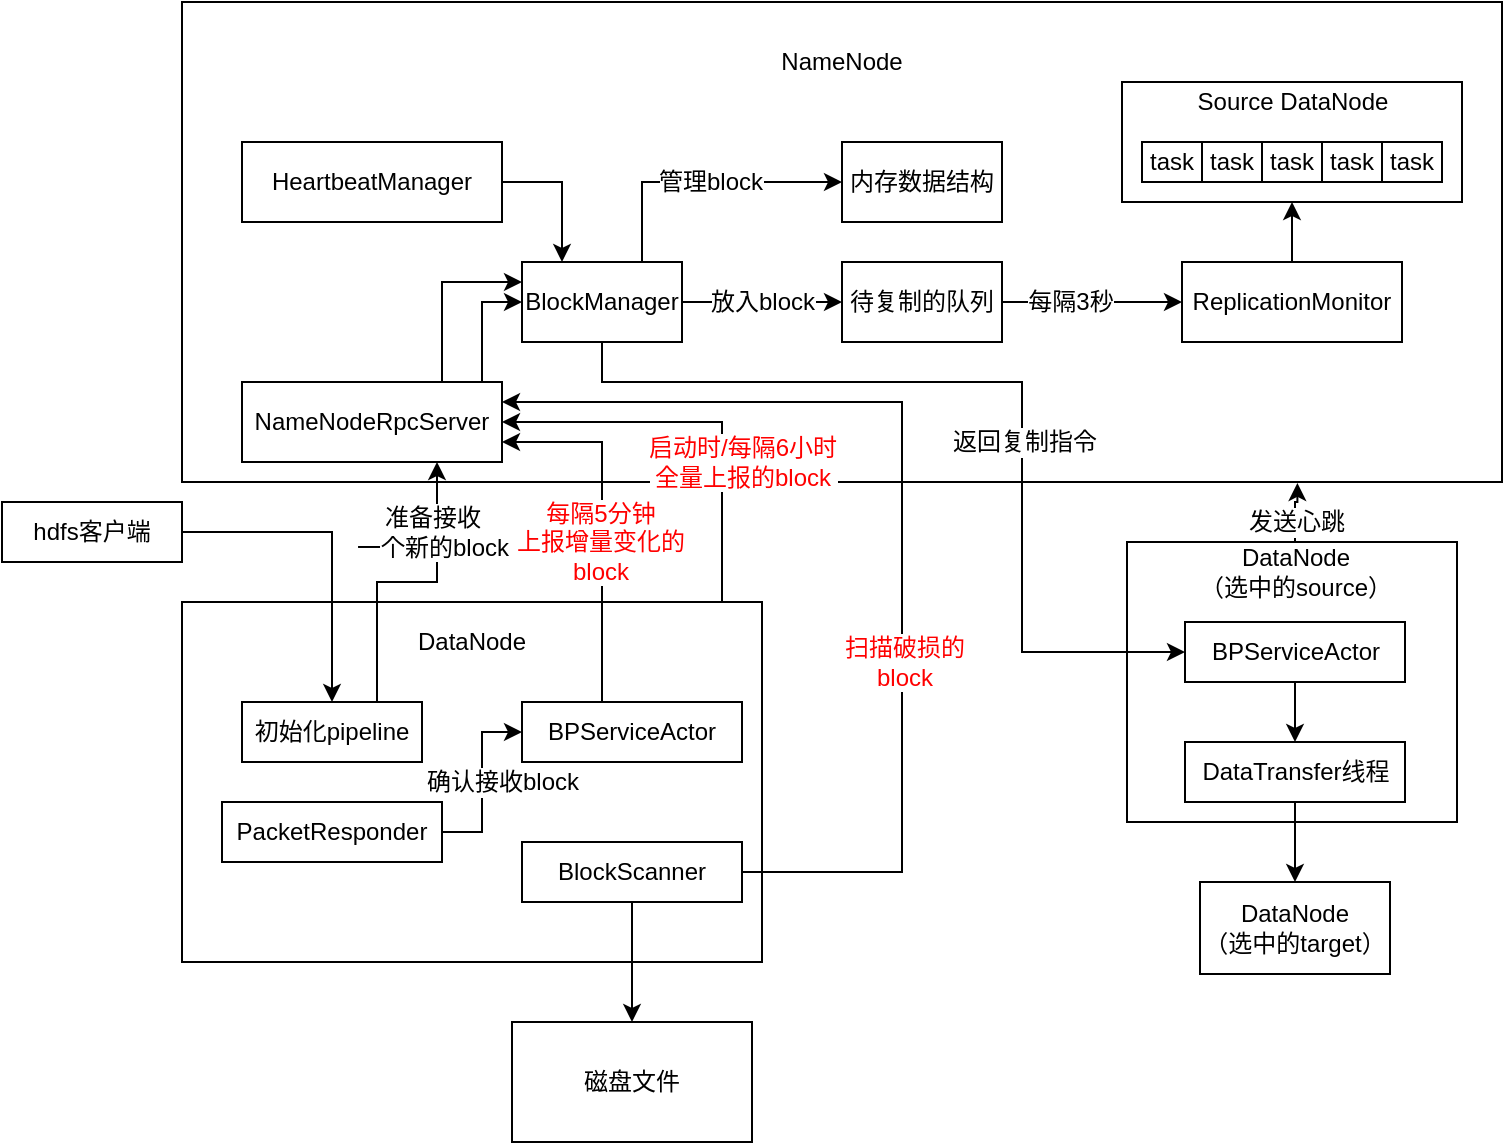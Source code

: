 <mxfile version="12.5.5" type="github">
  <diagram id="RKnLfBxMeZX2sV_eoKo-" name="第 1 页">
    <mxGraphModel dx="1221" dy="645" grid="1" gridSize="10" guides="1" tooltips="1" connect="1" arrows="1" fold="1" page="1" pageScale="1" pageWidth="827" pageHeight="1169" math="0" shadow="0">
      <root>
        <mxCell id="0"/>
        <mxCell id="1" parent="0"/>
        <mxCell id="ZlRSLeDhTzatzAjQkpeC-1" value="" style="rounded=0;whiteSpace=wrap;html=1;" vertex="1" parent="1">
          <mxGeometry x="90" y="80" width="660" height="240" as="geometry"/>
        </mxCell>
        <mxCell id="ZlRSLeDhTzatzAjQkpeC-2" value="NameNode" style="text;html=1;strokeColor=none;fillColor=none;align=center;verticalAlign=middle;whiteSpace=wrap;rounded=0;" vertex="1" parent="1">
          <mxGeometry x="400" y="100" width="40" height="20" as="geometry"/>
        </mxCell>
        <mxCell id="ZlRSLeDhTzatzAjQkpeC-8" style="edgeStyle=orthogonalEdgeStyle;rounded=0;orthogonalLoop=1;jettySize=auto;html=1;exitX=0.75;exitY=0;exitDx=0;exitDy=0;entryX=0;entryY=0.5;entryDx=0;entryDy=0;" edge="1" parent="1" source="ZlRSLeDhTzatzAjQkpeC-3" target="ZlRSLeDhTzatzAjQkpeC-7">
          <mxGeometry relative="1" as="geometry"/>
        </mxCell>
        <mxCell id="ZlRSLeDhTzatzAjQkpeC-9" value="管理block" style="text;html=1;align=center;verticalAlign=middle;resizable=0;points=[];labelBackgroundColor=#ffffff;" vertex="1" connectable="0" parent="ZlRSLeDhTzatzAjQkpeC-8">
          <mxGeometry x="0.054" relative="1" as="geometry">
            <mxPoint as="offset"/>
          </mxGeometry>
        </mxCell>
        <mxCell id="ZlRSLeDhTzatzAjQkpeC-11" style="edgeStyle=orthogonalEdgeStyle;rounded=0;orthogonalLoop=1;jettySize=auto;html=1;" edge="1" parent="1" source="ZlRSLeDhTzatzAjQkpeC-3" target="ZlRSLeDhTzatzAjQkpeC-10">
          <mxGeometry relative="1" as="geometry"/>
        </mxCell>
        <mxCell id="ZlRSLeDhTzatzAjQkpeC-12" value="放入block" style="text;html=1;align=center;verticalAlign=middle;resizable=0;points=[];labelBackgroundColor=#ffffff;" vertex="1" connectable="0" parent="ZlRSLeDhTzatzAjQkpeC-11">
          <mxGeometry x="-0.255" y="-1" relative="1" as="geometry">
            <mxPoint x="10" y="-1" as="offset"/>
          </mxGeometry>
        </mxCell>
        <mxCell id="ZlRSLeDhTzatzAjQkpeC-3" value="BlockManager" style="rounded=0;whiteSpace=wrap;html=1;" vertex="1" parent="1">
          <mxGeometry x="260" y="210" width="80" height="40" as="geometry"/>
        </mxCell>
        <mxCell id="ZlRSLeDhTzatzAjQkpeC-31" style="edgeStyle=orthogonalEdgeStyle;rounded=0;orthogonalLoop=1;jettySize=auto;html=1;entryX=0.25;entryY=0;entryDx=0;entryDy=0;" edge="1" parent="1" source="ZlRSLeDhTzatzAjQkpeC-5" target="ZlRSLeDhTzatzAjQkpeC-3">
          <mxGeometry relative="1" as="geometry"/>
        </mxCell>
        <mxCell id="ZlRSLeDhTzatzAjQkpeC-5" value="HeartbeatManager" style="rounded=0;whiteSpace=wrap;html=1;" vertex="1" parent="1">
          <mxGeometry x="120" y="150" width="130" height="40" as="geometry"/>
        </mxCell>
        <mxCell id="ZlRSLeDhTzatzAjQkpeC-7" value="内存数据结构" style="rounded=0;whiteSpace=wrap;html=1;" vertex="1" parent="1">
          <mxGeometry x="420" y="150" width="80" height="40" as="geometry"/>
        </mxCell>
        <mxCell id="ZlRSLeDhTzatzAjQkpeC-15" style="edgeStyle=orthogonalEdgeStyle;rounded=0;orthogonalLoop=1;jettySize=auto;html=1;entryX=0;entryY=0.5;entryDx=0;entryDy=0;" edge="1" parent="1" source="ZlRSLeDhTzatzAjQkpeC-10" target="ZlRSLeDhTzatzAjQkpeC-13">
          <mxGeometry relative="1" as="geometry"/>
        </mxCell>
        <mxCell id="ZlRSLeDhTzatzAjQkpeC-16" value="每隔3秒" style="text;html=1;align=center;verticalAlign=middle;resizable=0;points=[];labelBackgroundColor=#ffffff;" vertex="1" connectable="0" parent="ZlRSLeDhTzatzAjQkpeC-15">
          <mxGeometry x="-0.258" relative="1" as="geometry">
            <mxPoint as="offset"/>
          </mxGeometry>
        </mxCell>
        <mxCell id="ZlRSLeDhTzatzAjQkpeC-10" value="待复制的队列" style="rounded=0;whiteSpace=wrap;html=1;" vertex="1" parent="1">
          <mxGeometry x="420" y="210" width="80" height="40" as="geometry"/>
        </mxCell>
        <mxCell id="ZlRSLeDhTzatzAjQkpeC-30" style="edgeStyle=orthogonalEdgeStyle;rounded=0;orthogonalLoop=1;jettySize=auto;html=1;entryX=0.5;entryY=1;entryDx=0;entryDy=0;" edge="1" parent="1" source="ZlRSLeDhTzatzAjQkpeC-13" target="ZlRSLeDhTzatzAjQkpeC-17">
          <mxGeometry relative="1" as="geometry"/>
        </mxCell>
        <mxCell id="ZlRSLeDhTzatzAjQkpeC-13" value="ReplicationMonitor" style="rounded=0;whiteSpace=wrap;html=1;" vertex="1" parent="1">
          <mxGeometry x="590" y="210" width="110" height="40" as="geometry"/>
        </mxCell>
        <mxCell id="ZlRSLeDhTzatzAjQkpeC-17" value="" style="rounded=0;whiteSpace=wrap;html=1;" vertex="1" parent="1">
          <mxGeometry x="560" y="120" width="170" height="60" as="geometry"/>
        </mxCell>
        <mxCell id="ZlRSLeDhTzatzAjQkpeC-18" value="Source DataNode" style="text;html=1;strokeColor=none;fillColor=none;align=center;verticalAlign=middle;whiteSpace=wrap;rounded=0;" vertex="1" parent="1">
          <mxGeometry x="587.5" y="120" width="115" height="20" as="geometry"/>
        </mxCell>
        <mxCell id="ZlRSLeDhTzatzAjQkpeC-19" value="task" style="rounded=0;whiteSpace=wrap;html=1;" vertex="1" parent="1">
          <mxGeometry x="570" y="150" width="30" height="20" as="geometry"/>
        </mxCell>
        <mxCell id="ZlRSLeDhTzatzAjQkpeC-20" value="task" style="rounded=0;whiteSpace=wrap;html=1;" vertex="1" parent="1">
          <mxGeometry x="600" y="150" width="30" height="20" as="geometry"/>
        </mxCell>
        <mxCell id="ZlRSLeDhTzatzAjQkpeC-21" value="task" style="rounded=0;whiteSpace=wrap;html=1;" vertex="1" parent="1">
          <mxGeometry x="630" y="150" width="30" height="20" as="geometry"/>
        </mxCell>
        <mxCell id="ZlRSLeDhTzatzAjQkpeC-22" value="task" style="rounded=0;whiteSpace=wrap;html=1;" vertex="1" parent="1">
          <mxGeometry x="660" y="150" width="30" height="20" as="geometry"/>
        </mxCell>
        <mxCell id="ZlRSLeDhTzatzAjQkpeC-24" value="task" style="rounded=0;whiteSpace=wrap;html=1;" vertex="1" parent="1">
          <mxGeometry x="690" y="150" width="30" height="20" as="geometry"/>
        </mxCell>
        <mxCell id="ZlRSLeDhTzatzAjQkpeC-53" style="edgeStyle=orthogonalEdgeStyle;rounded=0;orthogonalLoop=1;jettySize=auto;html=1;exitX=1;exitY=0.75;exitDx=0;exitDy=0;entryX=0;entryY=0.5;entryDx=0;entryDy=0;" edge="1" parent="1" source="ZlRSLeDhTzatzAjQkpeC-32" target="ZlRSLeDhTzatzAjQkpeC-3">
          <mxGeometry relative="1" as="geometry">
            <Array as="points">
              <mxPoint x="250" y="270"/>
              <mxPoint x="240" y="270"/>
              <mxPoint x="240" y="230"/>
            </Array>
          </mxGeometry>
        </mxCell>
        <mxCell id="ZlRSLeDhTzatzAjQkpeC-54" style="edgeStyle=orthogonalEdgeStyle;rounded=0;orthogonalLoop=1;jettySize=auto;html=1;exitX=0.75;exitY=0;exitDx=0;exitDy=0;entryX=0;entryY=0.25;entryDx=0;entryDy=0;" edge="1" parent="1" source="ZlRSLeDhTzatzAjQkpeC-32" target="ZlRSLeDhTzatzAjQkpeC-3">
          <mxGeometry relative="1" as="geometry">
            <Array as="points">
              <mxPoint x="220" y="270"/>
              <mxPoint x="220" y="220"/>
            </Array>
          </mxGeometry>
        </mxCell>
        <mxCell id="ZlRSLeDhTzatzAjQkpeC-32" value="NameNodeRpcServer" style="rounded=0;whiteSpace=wrap;html=1;" vertex="1" parent="1">
          <mxGeometry x="120" y="270" width="130" height="40" as="geometry"/>
        </mxCell>
        <mxCell id="ZlRSLeDhTzatzAjQkpeC-46" style="edgeStyle=orthogonalEdgeStyle;rounded=0;orthogonalLoop=1;jettySize=auto;html=1;entryX=1;entryY=0.5;entryDx=0;entryDy=0;" edge="1" parent="1" source="ZlRSLeDhTzatzAjQkpeC-33" target="ZlRSLeDhTzatzAjQkpeC-32">
          <mxGeometry relative="1" as="geometry">
            <Array as="points">
              <mxPoint x="360" y="290"/>
            </Array>
          </mxGeometry>
        </mxCell>
        <mxCell id="ZlRSLeDhTzatzAjQkpeC-47" value="启动时/每隔6小时&lt;br&gt;全量上报的block" style="text;html=1;align=center;verticalAlign=middle;resizable=0;points=[];labelBackgroundColor=#ffffff;fontColor=#FF0000;" vertex="1" connectable="0" parent="ZlRSLeDhTzatzAjQkpeC-46">
          <mxGeometry x="-0.678" y="1" relative="1" as="geometry">
            <mxPoint x="11" y="-38" as="offset"/>
          </mxGeometry>
        </mxCell>
        <mxCell id="ZlRSLeDhTzatzAjQkpeC-33" value="" style="rounded=0;whiteSpace=wrap;html=1;" vertex="1" parent="1">
          <mxGeometry x="90" y="380" width="290" height="180" as="geometry"/>
        </mxCell>
        <mxCell id="ZlRSLeDhTzatzAjQkpeC-34" value="DataNode" style="text;html=1;strokeColor=none;fillColor=none;align=center;verticalAlign=middle;whiteSpace=wrap;rounded=0;" vertex="1" parent="1">
          <mxGeometry x="215" y="390" width="40" height="20" as="geometry"/>
        </mxCell>
        <mxCell id="ZlRSLeDhTzatzAjQkpeC-38" style="edgeStyle=orthogonalEdgeStyle;rounded=0;orthogonalLoop=1;jettySize=auto;html=1;exitX=0.75;exitY=0;exitDx=0;exitDy=0;entryX=0.75;entryY=1;entryDx=0;entryDy=0;" edge="1" parent="1" source="ZlRSLeDhTzatzAjQkpeC-35" target="ZlRSLeDhTzatzAjQkpeC-32">
          <mxGeometry relative="1" as="geometry"/>
        </mxCell>
        <mxCell id="ZlRSLeDhTzatzAjQkpeC-39" value="准备接收&lt;br&gt;一个新的block" style="text;html=1;align=center;verticalAlign=middle;resizable=0;points=[];labelBackgroundColor=#ffffff;" vertex="1" connectable="0" parent="ZlRSLeDhTzatzAjQkpeC-38">
          <mxGeometry x="0.255" relative="1" as="geometry">
            <mxPoint x="-2.97" y="-21" as="offset"/>
          </mxGeometry>
        </mxCell>
        <mxCell id="ZlRSLeDhTzatzAjQkpeC-35" value="初始化pipeline" style="rounded=0;whiteSpace=wrap;html=1;" vertex="1" parent="1">
          <mxGeometry x="120" y="430" width="90" height="30" as="geometry"/>
        </mxCell>
        <mxCell id="ZlRSLeDhTzatzAjQkpeC-37" style="edgeStyle=orthogonalEdgeStyle;rounded=0;orthogonalLoop=1;jettySize=auto;html=1;entryX=0.5;entryY=0;entryDx=0;entryDy=0;" edge="1" parent="1" source="ZlRSLeDhTzatzAjQkpeC-36" target="ZlRSLeDhTzatzAjQkpeC-35">
          <mxGeometry relative="1" as="geometry"/>
        </mxCell>
        <mxCell id="ZlRSLeDhTzatzAjQkpeC-36" value="hdfs客户端" style="rounded=0;whiteSpace=wrap;html=1;" vertex="1" parent="1">
          <mxGeometry y="330" width="90" height="30" as="geometry"/>
        </mxCell>
        <mxCell id="ZlRSLeDhTzatzAjQkpeC-42" style="edgeStyle=orthogonalEdgeStyle;rounded=0;orthogonalLoop=1;jettySize=auto;html=1;entryX=0;entryY=0.5;entryDx=0;entryDy=0;" edge="1" parent="1" source="ZlRSLeDhTzatzAjQkpeC-40" target="ZlRSLeDhTzatzAjQkpeC-41">
          <mxGeometry relative="1" as="geometry"/>
        </mxCell>
        <mxCell id="ZlRSLeDhTzatzAjQkpeC-43" value="确认接收block" style="text;html=1;align=center;verticalAlign=middle;resizable=0;points=[];labelBackgroundColor=#ffffff;" vertex="1" connectable="0" parent="ZlRSLeDhTzatzAjQkpeC-42">
          <mxGeometry x="-0.148" y="1" relative="1" as="geometry">
            <mxPoint x="11" y="-7" as="offset"/>
          </mxGeometry>
        </mxCell>
        <mxCell id="ZlRSLeDhTzatzAjQkpeC-40" value="PacketResponder" style="rounded=0;whiteSpace=wrap;html=1;" vertex="1" parent="1">
          <mxGeometry x="110" y="480" width="110" height="30" as="geometry"/>
        </mxCell>
        <mxCell id="ZlRSLeDhTzatzAjQkpeC-44" style="edgeStyle=orthogonalEdgeStyle;rounded=0;orthogonalLoop=1;jettySize=auto;html=1;entryX=1;entryY=0.75;entryDx=0;entryDy=0;" edge="1" parent="1" source="ZlRSLeDhTzatzAjQkpeC-41" target="ZlRSLeDhTzatzAjQkpeC-32">
          <mxGeometry relative="1" as="geometry">
            <Array as="points">
              <mxPoint x="300" y="300"/>
            </Array>
          </mxGeometry>
        </mxCell>
        <mxCell id="ZlRSLeDhTzatzAjQkpeC-45" value="每隔5分钟&lt;br&gt;上报增量变化的&lt;br&gt;block" style="text;html=1;align=center;verticalAlign=middle;resizable=0;points=[];labelBackgroundColor=#ffffff;fontColor=#FF0000;" vertex="1" connectable="0" parent="ZlRSLeDhTzatzAjQkpeC-44">
          <mxGeometry x="-0.11" y="1" relative="1" as="geometry">
            <mxPoint as="offset"/>
          </mxGeometry>
        </mxCell>
        <mxCell id="ZlRSLeDhTzatzAjQkpeC-41" value="BPServiceActor" style="rounded=0;whiteSpace=wrap;html=1;" vertex="1" parent="1">
          <mxGeometry x="260" y="430" width="110" height="30" as="geometry"/>
        </mxCell>
        <mxCell id="ZlRSLeDhTzatzAjQkpeC-49" style="edgeStyle=orthogonalEdgeStyle;rounded=0;orthogonalLoop=1;jettySize=auto;html=1;entryX=1;entryY=0.25;entryDx=0;entryDy=0;" edge="1" parent="1" source="ZlRSLeDhTzatzAjQkpeC-48" target="ZlRSLeDhTzatzAjQkpeC-32">
          <mxGeometry relative="1" as="geometry">
            <Array as="points">
              <mxPoint x="450" y="515"/>
              <mxPoint x="450" y="280"/>
            </Array>
          </mxGeometry>
        </mxCell>
        <mxCell id="ZlRSLeDhTzatzAjQkpeC-50" value="扫描破损的&lt;br&gt;block" style="text;html=1;align=center;verticalAlign=middle;resizable=0;points=[];labelBackgroundColor=#ffffff;fontColor=#FF0000;" vertex="1" connectable="0" parent="ZlRSLeDhTzatzAjQkpeC-49">
          <mxGeometry x="-0.281" y="-1" relative="1" as="geometry">
            <mxPoint as="offset"/>
          </mxGeometry>
        </mxCell>
        <mxCell id="ZlRSLeDhTzatzAjQkpeC-52" style="edgeStyle=orthogonalEdgeStyle;rounded=0;orthogonalLoop=1;jettySize=auto;html=1;entryX=0.5;entryY=0;entryDx=0;entryDy=0;" edge="1" parent="1" source="ZlRSLeDhTzatzAjQkpeC-48" target="ZlRSLeDhTzatzAjQkpeC-51">
          <mxGeometry relative="1" as="geometry"/>
        </mxCell>
        <mxCell id="ZlRSLeDhTzatzAjQkpeC-48" value="BlockScanner" style="rounded=0;whiteSpace=wrap;html=1;" vertex="1" parent="1">
          <mxGeometry x="260" y="500" width="110" height="30" as="geometry"/>
        </mxCell>
        <mxCell id="ZlRSLeDhTzatzAjQkpeC-51" value="磁盘文件" style="rounded=0;whiteSpace=wrap;html=1;" vertex="1" parent="1">
          <mxGeometry x="255" y="590" width="120" height="60" as="geometry"/>
        </mxCell>
        <mxCell id="ZlRSLeDhTzatzAjQkpeC-55" value="" style="rounded=0;whiteSpace=wrap;html=1;" vertex="1" parent="1">
          <mxGeometry x="562.5" y="350" width="165" height="140" as="geometry"/>
        </mxCell>
        <mxCell id="ZlRSLeDhTzatzAjQkpeC-65" style="edgeStyle=orthogonalEdgeStyle;rounded=0;orthogonalLoop=1;jettySize=auto;html=1;entryX=0.845;entryY=1.002;entryDx=0;entryDy=0;entryPerimeter=0;" edge="1" parent="1" source="ZlRSLeDhTzatzAjQkpeC-56" target="ZlRSLeDhTzatzAjQkpeC-1">
          <mxGeometry relative="1" as="geometry"/>
        </mxCell>
        <mxCell id="ZlRSLeDhTzatzAjQkpeC-66" value="发送心跳" style="text;html=1;align=center;verticalAlign=middle;resizable=0;points=[];labelBackgroundColor=#ffffff;" vertex="1" connectable="0" parent="ZlRSLeDhTzatzAjQkpeC-65">
          <mxGeometry x="-0.612" relative="1" as="geometry">
            <mxPoint x="0.06" y="-3.89" as="offset"/>
          </mxGeometry>
        </mxCell>
        <mxCell id="ZlRSLeDhTzatzAjQkpeC-56" value="DataNode&lt;br&gt;（选中的source）" style="text;html=1;strokeColor=none;fillColor=none;align=center;verticalAlign=middle;whiteSpace=wrap;rounded=0;" vertex="1" parent="1">
          <mxGeometry x="595.5" y="350" width="102" height="30" as="geometry"/>
        </mxCell>
        <mxCell id="ZlRSLeDhTzatzAjQkpeC-59" style="edgeStyle=orthogonalEdgeStyle;rounded=0;orthogonalLoop=1;jettySize=auto;html=1;entryX=0.5;entryY=0;entryDx=0;entryDy=0;" edge="1" parent="1" source="ZlRSLeDhTzatzAjQkpeC-57" target="ZlRSLeDhTzatzAjQkpeC-58">
          <mxGeometry relative="1" as="geometry"/>
        </mxCell>
        <mxCell id="ZlRSLeDhTzatzAjQkpeC-57" value="BPServiceActor" style="rounded=0;whiteSpace=wrap;html=1;" vertex="1" parent="1">
          <mxGeometry x="591.5" y="390" width="110" height="30" as="geometry"/>
        </mxCell>
        <mxCell id="ZlRSLeDhTzatzAjQkpeC-61" style="edgeStyle=orthogonalEdgeStyle;rounded=0;orthogonalLoop=1;jettySize=auto;html=1;" edge="1" parent="1" source="ZlRSLeDhTzatzAjQkpeC-58" target="ZlRSLeDhTzatzAjQkpeC-60">
          <mxGeometry relative="1" as="geometry"/>
        </mxCell>
        <mxCell id="ZlRSLeDhTzatzAjQkpeC-58" value="DataTransfer线程" style="rounded=0;whiteSpace=wrap;html=1;" vertex="1" parent="1">
          <mxGeometry x="591.5" y="450" width="110" height="30" as="geometry"/>
        </mxCell>
        <mxCell id="ZlRSLeDhTzatzAjQkpeC-60" value="DataNode&lt;br&gt;（选中的target）" style="rounded=0;whiteSpace=wrap;html=1;" vertex="1" parent="1">
          <mxGeometry x="599" y="520" width="95" height="46" as="geometry"/>
        </mxCell>
        <mxCell id="ZlRSLeDhTzatzAjQkpeC-62" style="edgeStyle=orthogonalEdgeStyle;rounded=0;orthogonalLoop=1;jettySize=auto;html=1;exitX=0.5;exitY=1;exitDx=0;exitDy=0;entryX=0;entryY=0.5;entryDx=0;entryDy=0;" edge="1" parent="1" source="ZlRSLeDhTzatzAjQkpeC-3" target="ZlRSLeDhTzatzAjQkpeC-57">
          <mxGeometry relative="1" as="geometry">
            <Array as="points">
              <mxPoint x="300" y="270"/>
              <mxPoint x="510" y="270"/>
              <mxPoint x="510" y="405"/>
            </Array>
          </mxGeometry>
        </mxCell>
        <mxCell id="ZlRSLeDhTzatzAjQkpeC-63" value="返回复制指令" style="text;html=1;align=center;verticalAlign=middle;resizable=0;points=[];labelBackgroundColor=#ffffff;" vertex="1" connectable="0" parent="ZlRSLeDhTzatzAjQkpeC-62">
          <mxGeometry x="0.216" y="1" relative="1" as="geometry">
            <mxPoint y="-12" as="offset"/>
          </mxGeometry>
        </mxCell>
      </root>
    </mxGraphModel>
  </diagram>
</mxfile>
